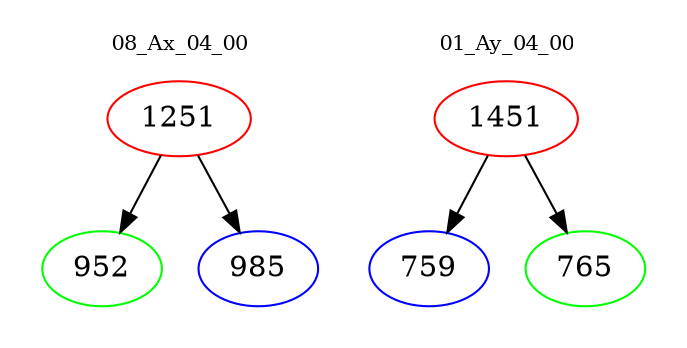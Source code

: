 digraph{
subgraph cluster_0 {
color = white
label = "08_Ax_04_00";
fontsize=10;
T0_1251 [label="1251", color="red"]
T0_1251 -> T0_952 [color="black"]
T0_952 [label="952", color="green"]
T0_1251 -> T0_985 [color="black"]
T0_985 [label="985", color="blue"]
}
subgraph cluster_1 {
color = white
label = "01_Ay_04_00";
fontsize=10;
T1_1451 [label="1451", color="red"]
T1_1451 -> T1_759 [color="black"]
T1_759 [label="759", color="blue"]
T1_1451 -> T1_765 [color="black"]
T1_765 [label="765", color="green"]
}
}
